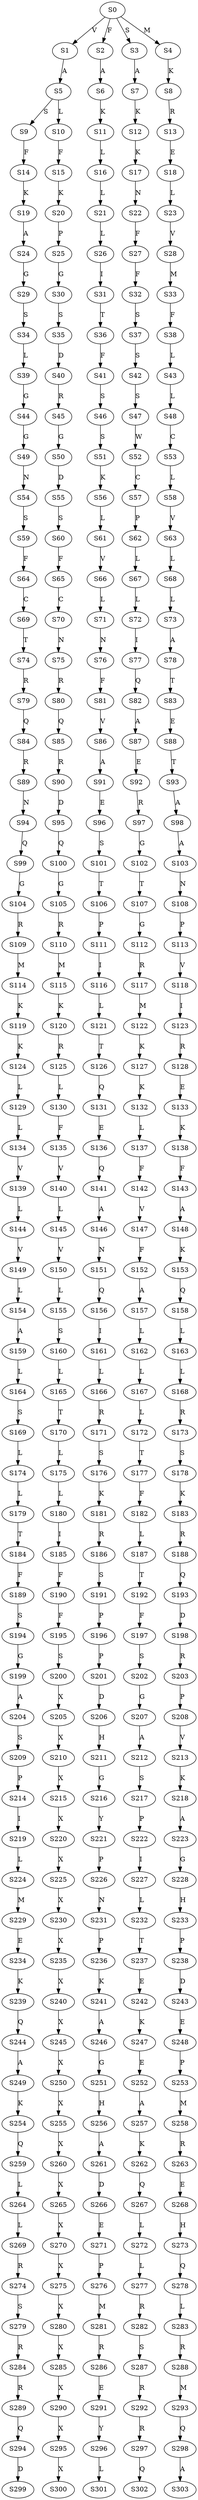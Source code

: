 strict digraph  {
	S0 -> S1 [ label = V ];
	S0 -> S2 [ label = F ];
	S0 -> S3 [ label = S ];
	S0 -> S4 [ label = M ];
	S1 -> S5 [ label = A ];
	S2 -> S6 [ label = A ];
	S3 -> S7 [ label = A ];
	S4 -> S8 [ label = K ];
	S5 -> S9 [ label = S ];
	S5 -> S10 [ label = L ];
	S6 -> S11 [ label = K ];
	S7 -> S12 [ label = K ];
	S8 -> S13 [ label = R ];
	S9 -> S14 [ label = F ];
	S10 -> S15 [ label = F ];
	S11 -> S16 [ label = L ];
	S12 -> S17 [ label = K ];
	S13 -> S18 [ label = E ];
	S14 -> S19 [ label = K ];
	S15 -> S20 [ label = K ];
	S16 -> S21 [ label = L ];
	S17 -> S22 [ label = N ];
	S18 -> S23 [ label = L ];
	S19 -> S24 [ label = A ];
	S20 -> S25 [ label = P ];
	S21 -> S26 [ label = L ];
	S22 -> S27 [ label = F ];
	S23 -> S28 [ label = V ];
	S24 -> S29 [ label = G ];
	S25 -> S30 [ label = G ];
	S26 -> S31 [ label = I ];
	S27 -> S32 [ label = F ];
	S28 -> S33 [ label = M ];
	S29 -> S34 [ label = S ];
	S30 -> S35 [ label = S ];
	S31 -> S36 [ label = T ];
	S32 -> S37 [ label = S ];
	S33 -> S38 [ label = F ];
	S34 -> S39 [ label = L ];
	S35 -> S40 [ label = D ];
	S36 -> S41 [ label = F ];
	S37 -> S42 [ label = S ];
	S38 -> S43 [ label = L ];
	S39 -> S44 [ label = G ];
	S40 -> S45 [ label = R ];
	S41 -> S46 [ label = S ];
	S42 -> S47 [ label = S ];
	S43 -> S48 [ label = L ];
	S44 -> S49 [ label = G ];
	S45 -> S50 [ label = G ];
	S46 -> S51 [ label = S ];
	S47 -> S52 [ label = W ];
	S48 -> S53 [ label = C ];
	S49 -> S54 [ label = N ];
	S50 -> S55 [ label = D ];
	S51 -> S56 [ label = K ];
	S52 -> S57 [ label = C ];
	S53 -> S58 [ label = L ];
	S54 -> S59 [ label = S ];
	S55 -> S60 [ label = S ];
	S56 -> S61 [ label = L ];
	S57 -> S62 [ label = P ];
	S58 -> S63 [ label = V ];
	S59 -> S64 [ label = F ];
	S60 -> S65 [ label = F ];
	S61 -> S66 [ label = V ];
	S62 -> S67 [ label = L ];
	S63 -> S68 [ label = L ];
	S64 -> S69 [ label = C ];
	S65 -> S70 [ label = C ];
	S66 -> S71 [ label = L ];
	S67 -> S72 [ label = L ];
	S68 -> S73 [ label = L ];
	S69 -> S74 [ label = T ];
	S70 -> S75 [ label = N ];
	S71 -> S76 [ label = N ];
	S72 -> S77 [ label = I ];
	S73 -> S78 [ label = A ];
	S74 -> S79 [ label = R ];
	S75 -> S80 [ label = R ];
	S76 -> S81 [ label = F ];
	S77 -> S82 [ label = Q ];
	S78 -> S83 [ label = T ];
	S79 -> S84 [ label = Q ];
	S80 -> S85 [ label = Q ];
	S81 -> S86 [ label = V ];
	S82 -> S87 [ label = A ];
	S83 -> S88 [ label = E ];
	S84 -> S89 [ label = R ];
	S85 -> S90 [ label = R ];
	S86 -> S91 [ label = A ];
	S87 -> S92 [ label = E ];
	S88 -> S93 [ label = T ];
	S89 -> S94 [ label = N ];
	S90 -> S95 [ label = D ];
	S91 -> S96 [ label = E ];
	S92 -> S97 [ label = R ];
	S93 -> S98 [ label = A ];
	S94 -> S99 [ label = Q ];
	S95 -> S100 [ label = Q ];
	S96 -> S101 [ label = S ];
	S97 -> S102 [ label = G ];
	S98 -> S103 [ label = A ];
	S99 -> S104 [ label = G ];
	S100 -> S105 [ label = G ];
	S101 -> S106 [ label = T ];
	S102 -> S107 [ label = T ];
	S103 -> S108 [ label = N ];
	S104 -> S109 [ label = R ];
	S105 -> S110 [ label = R ];
	S106 -> S111 [ label = P ];
	S107 -> S112 [ label = G ];
	S108 -> S113 [ label = P ];
	S109 -> S114 [ label = M ];
	S110 -> S115 [ label = M ];
	S111 -> S116 [ label = I ];
	S112 -> S117 [ label = R ];
	S113 -> S118 [ label = V ];
	S114 -> S119 [ label = K ];
	S115 -> S120 [ label = K ];
	S116 -> S121 [ label = L ];
	S117 -> S122 [ label = M ];
	S118 -> S123 [ label = I ];
	S119 -> S124 [ label = K ];
	S120 -> S125 [ label = R ];
	S121 -> S126 [ label = T ];
	S122 -> S127 [ label = K ];
	S123 -> S128 [ label = R ];
	S124 -> S129 [ label = L ];
	S125 -> S130 [ label = L ];
	S126 -> S131 [ label = Q ];
	S127 -> S132 [ label = K ];
	S128 -> S133 [ label = E ];
	S129 -> S134 [ label = L ];
	S130 -> S135 [ label = F ];
	S131 -> S136 [ label = E ];
	S132 -> S137 [ label = L ];
	S133 -> S138 [ label = K ];
	S134 -> S139 [ label = V ];
	S135 -> S140 [ label = V ];
	S136 -> S141 [ label = Q ];
	S137 -> S142 [ label = F ];
	S138 -> S143 [ label = F ];
	S139 -> S144 [ label = L ];
	S140 -> S145 [ label = L ];
	S141 -> S146 [ label = A ];
	S142 -> S147 [ label = V ];
	S143 -> S148 [ label = A ];
	S144 -> S149 [ label = V ];
	S145 -> S150 [ label = V ];
	S146 -> S151 [ label = N ];
	S147 -> S152 [ label = F ];
	S148 -> S153 [ label = K ];
	S149 -> S154 [ label = L ];
	S150 -> S155 [ label = L ];
	S151 -> S156 [ label = Q ];
	S152 -> S157 [ label = A ];
	S153 -> S158 [ label = Q ];
	S154 -> S159 [ label = A ];
	S155 -> S160 [ label = S ];
	S156 -> S161 [ label = I ];
	S157 -> S162 [ label = L ];
	S158 -> S163 [ label = L ];
	S159 -> S164 [ label = L ];
	S160 -> S165 [ label = L ];
	S161 -> S166 [ label = L ];
	S162 -> S167 [ label = L ];
	S163 -> S168 [ label = L ];
	S164 -> S169 [ label = S ];
	S165 -> S170 [ label = T ];
	S166 -> S171 [ label = R ];
	S167 -> S172 [ label = L ];
	S168 -> S173 [ label = R ];
	S169 -> S174 [ label = L ];
	S170 -> S175 [ label = L ];
	S171 -> S176 [ label = S ];
	S172 -> S177 [ label = T ];
	S173 -> S178 [ label = S ];
	S174 -> S179 [ label = L ];
	S175 -> S180 [ label = L ];
	S176 -> S181 [ label = K ];
	S177 -> S182 [ label = F ];
	S178 -> S183 [ label = K ];
	S179 -> S184 [ label = T ];
	S180 -> S185 [ label = I ];
	S181 -> S186 [ label = R ];
	S182 -> S187 [ label = L ];
	S183 -> S188 [ label = R ];
	S184 -> S189 [ label = F ];
	S185 -> S190 [ label = F ];
	S186 -> S191 [ label = S ];
	S187 -> S192 [ label = T ];
	S188 -> S193 [ label = Q ];
	S189 -> S194 [ label = S ];
	S190 -> S195 [ label = F ];
	S191 -> S196 [ label = P ];
	S192 -> S197 [ label = F ];
	S193 -> S198 [ label = D ];
	S194 -> S199 [ label = G ];
	S195 -> S200 [ label = S ];
	S196 -> S201 [ label = P ];
	S197 -> S202 [ label = S ];
	S198 -> S203 [ label = R ];
	S199 -> S204 [ label = A ];
	S200 -> S205 [ label = X ];
	S201 -> S206 [ label = D ];
	S202 -> S207 [ label = G ];
	S203 -> S208 [ label = P ];
	S204 -> S209 [ label = S ];
	S205 -> S210 [ label = X ];
	S206 -> S211 [ label = H ];
	S207 -> S212 [ label = A ];
	S208 -> S213 [ label = V ];
	S209 -> S214 [ label = P ];
	S210 -> S215 [ label = X ];
	S211 -> S216 [ label = G ];
	S212 -> S217 [ label = S ];
	S213 -> S218 [ label = K ];
	S214 -> S219 [ label = I ];
	S215 -> S220 [ label = X ];
	S216 -> S221 [ label = Y ];
	S217 -> S222 [ label = P ];
	S218 -> S223 [ label = A ];
	S219 -> S224 [ label = L ];
	S220 -> S225 [ label = X ];
	S221 -> S226 [ label = P ];
	S222 -> S227 [ label = I ];
	S223 -> S228 [ label = G ];
	S224 -> S229 [ label = M ];
	S225 -> S230 [ label = X ];
	S226 -> S231 [ label = N ];
	S227 -> S232 [ label = L ];
	S228 -> S233 [ label = H ];
	S229 -> S234 [ label = E ];
	S230 -> S235 [ label = X ];
	S231 -> S236 [ label = P ];
	S232 -> S237 [ label = T ];
	S233 -> S238 [ label = P ];
	S234 -> S239 [ label = K ];
	S235 -> S240 [ label = X ];
	S236 -> S241 [ label = K ];
	S237 -> S242 [ label = E ];
	S238 -> S243 [ label = D ];
	S239 -> S244 [ label = Q ];
	S240 -> S245 [ label = X ];
	S241 -> S246 [ label = A ];
	S242 -> S247 [ label = K ];
	S243 -> S248 [ label = E ];
	S244 -> S249 [ label = A ];
	S245 -> S250 [ label = X ];
	S246 -> S251 [ label = G ];
	S247 -> S252 [ label = E ];
	S248 -> S253 [ label = P ];
	S249 -> S254 [ label = K ];
	S250 -> S255 [ label = X ];
	S251 -> S256 [ label = H ];
	S252 -> S257 [ label = A ];
	S253 -> S258 [ label = M ];
	S254 -> S259 [ label = Q ];
	S255 -> S260 [ label = X ];
	S256 -> S261 [ label = A ];
	S257 -> S262 [ label = K ];
	S258 -> S263 [ label = R ];
	S259 -> S264 [ label = L ];
	S260 -> S265 [ label = X ];
	S261 -> S266 [ label = D ];
	S262 -> S267 [ label = Q ];
	S263 -> S268 [ label = E ];
	S264 -> S269 [ label = L ];
	S265 -> S270 [ label = X ];
	S266 -> S271 [ label = E ];
	S267 -> S272 [ label = L ];
	S268 -> S273 [ label = H ];
	S269 -> S274 [ label = R ];
	S270 -> S275 [ label = X ];
	S271 -> S276 [ label = P ];
	S272 -> S277 [ label = L ];
	S273 -> S278 [ label = Q ];
	S274 -> S279 [ label = S ];
	S275 -> S280 [ label = X ];
	S276 -> S281 [ label = M ];
	S277 -> S282 [ label = R ];
	S278 -> S283 [ label = L ];
	S279 -> S284 [ label = R ];
	S280 -> S285 [ label = X ];
	S281 -> S286 [ label = R ];
	S282 -> S287 [ label = S ];
	S283 -> S288 [ label = R ];
	S284 -> S289 [ label = R ];
	S285 -> S290 [ label = X ];
	S286 -> S291 [ label = E ];
	S287 -> S292 [ label = R ];
	S288 -> S293 [ label = M ];
	S289 -> S294 [ label = Q ];
	S290 -> S295 [ label = X ];
	S291 -> S296 [ label = Y ];
	S292 -> S297 [ label = R ];
	S293 -> S298 [ label = Q ];
	S294 -> S299 [ label = D ];
	S295 -> S300 [ label = X ];
	S296 -> S301 [ label = L ];
	S297 -> S302 [ label = Q ];
	S298 -> S303 [ label = A ];
}
